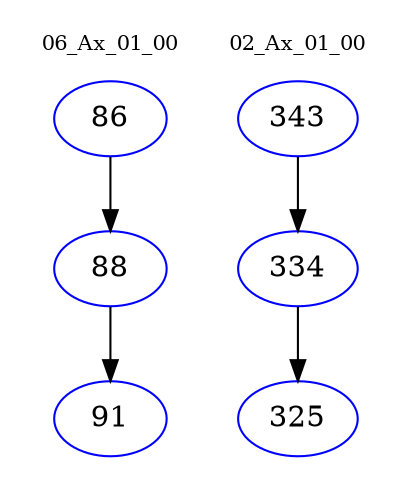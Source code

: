 digraph{
subgraph cluster_0 {
color = white
label = "06_Ax_01_00";
fontsize=10;
T0_86 [label="86", color="blue"]
T0_86 -> T0_88 [color="black"]
T0_88 [label="88", color="blue"]
T0_88 -> T0_91 [color="black"]
T0_91 [label="91", color="blue"]
}
subgraph cluster_1 {
color = white
label = "02_Ax_01_00";
fontsize=10;
T1_343 [label="343", color="blue"]
T1_343 -> T1_334 [color="black"]
T1_334 [label="334", color="blue"]
T1_334 -> T1_325 [color="black"]
T1_325 [label="325", color="blue"]
}
}
